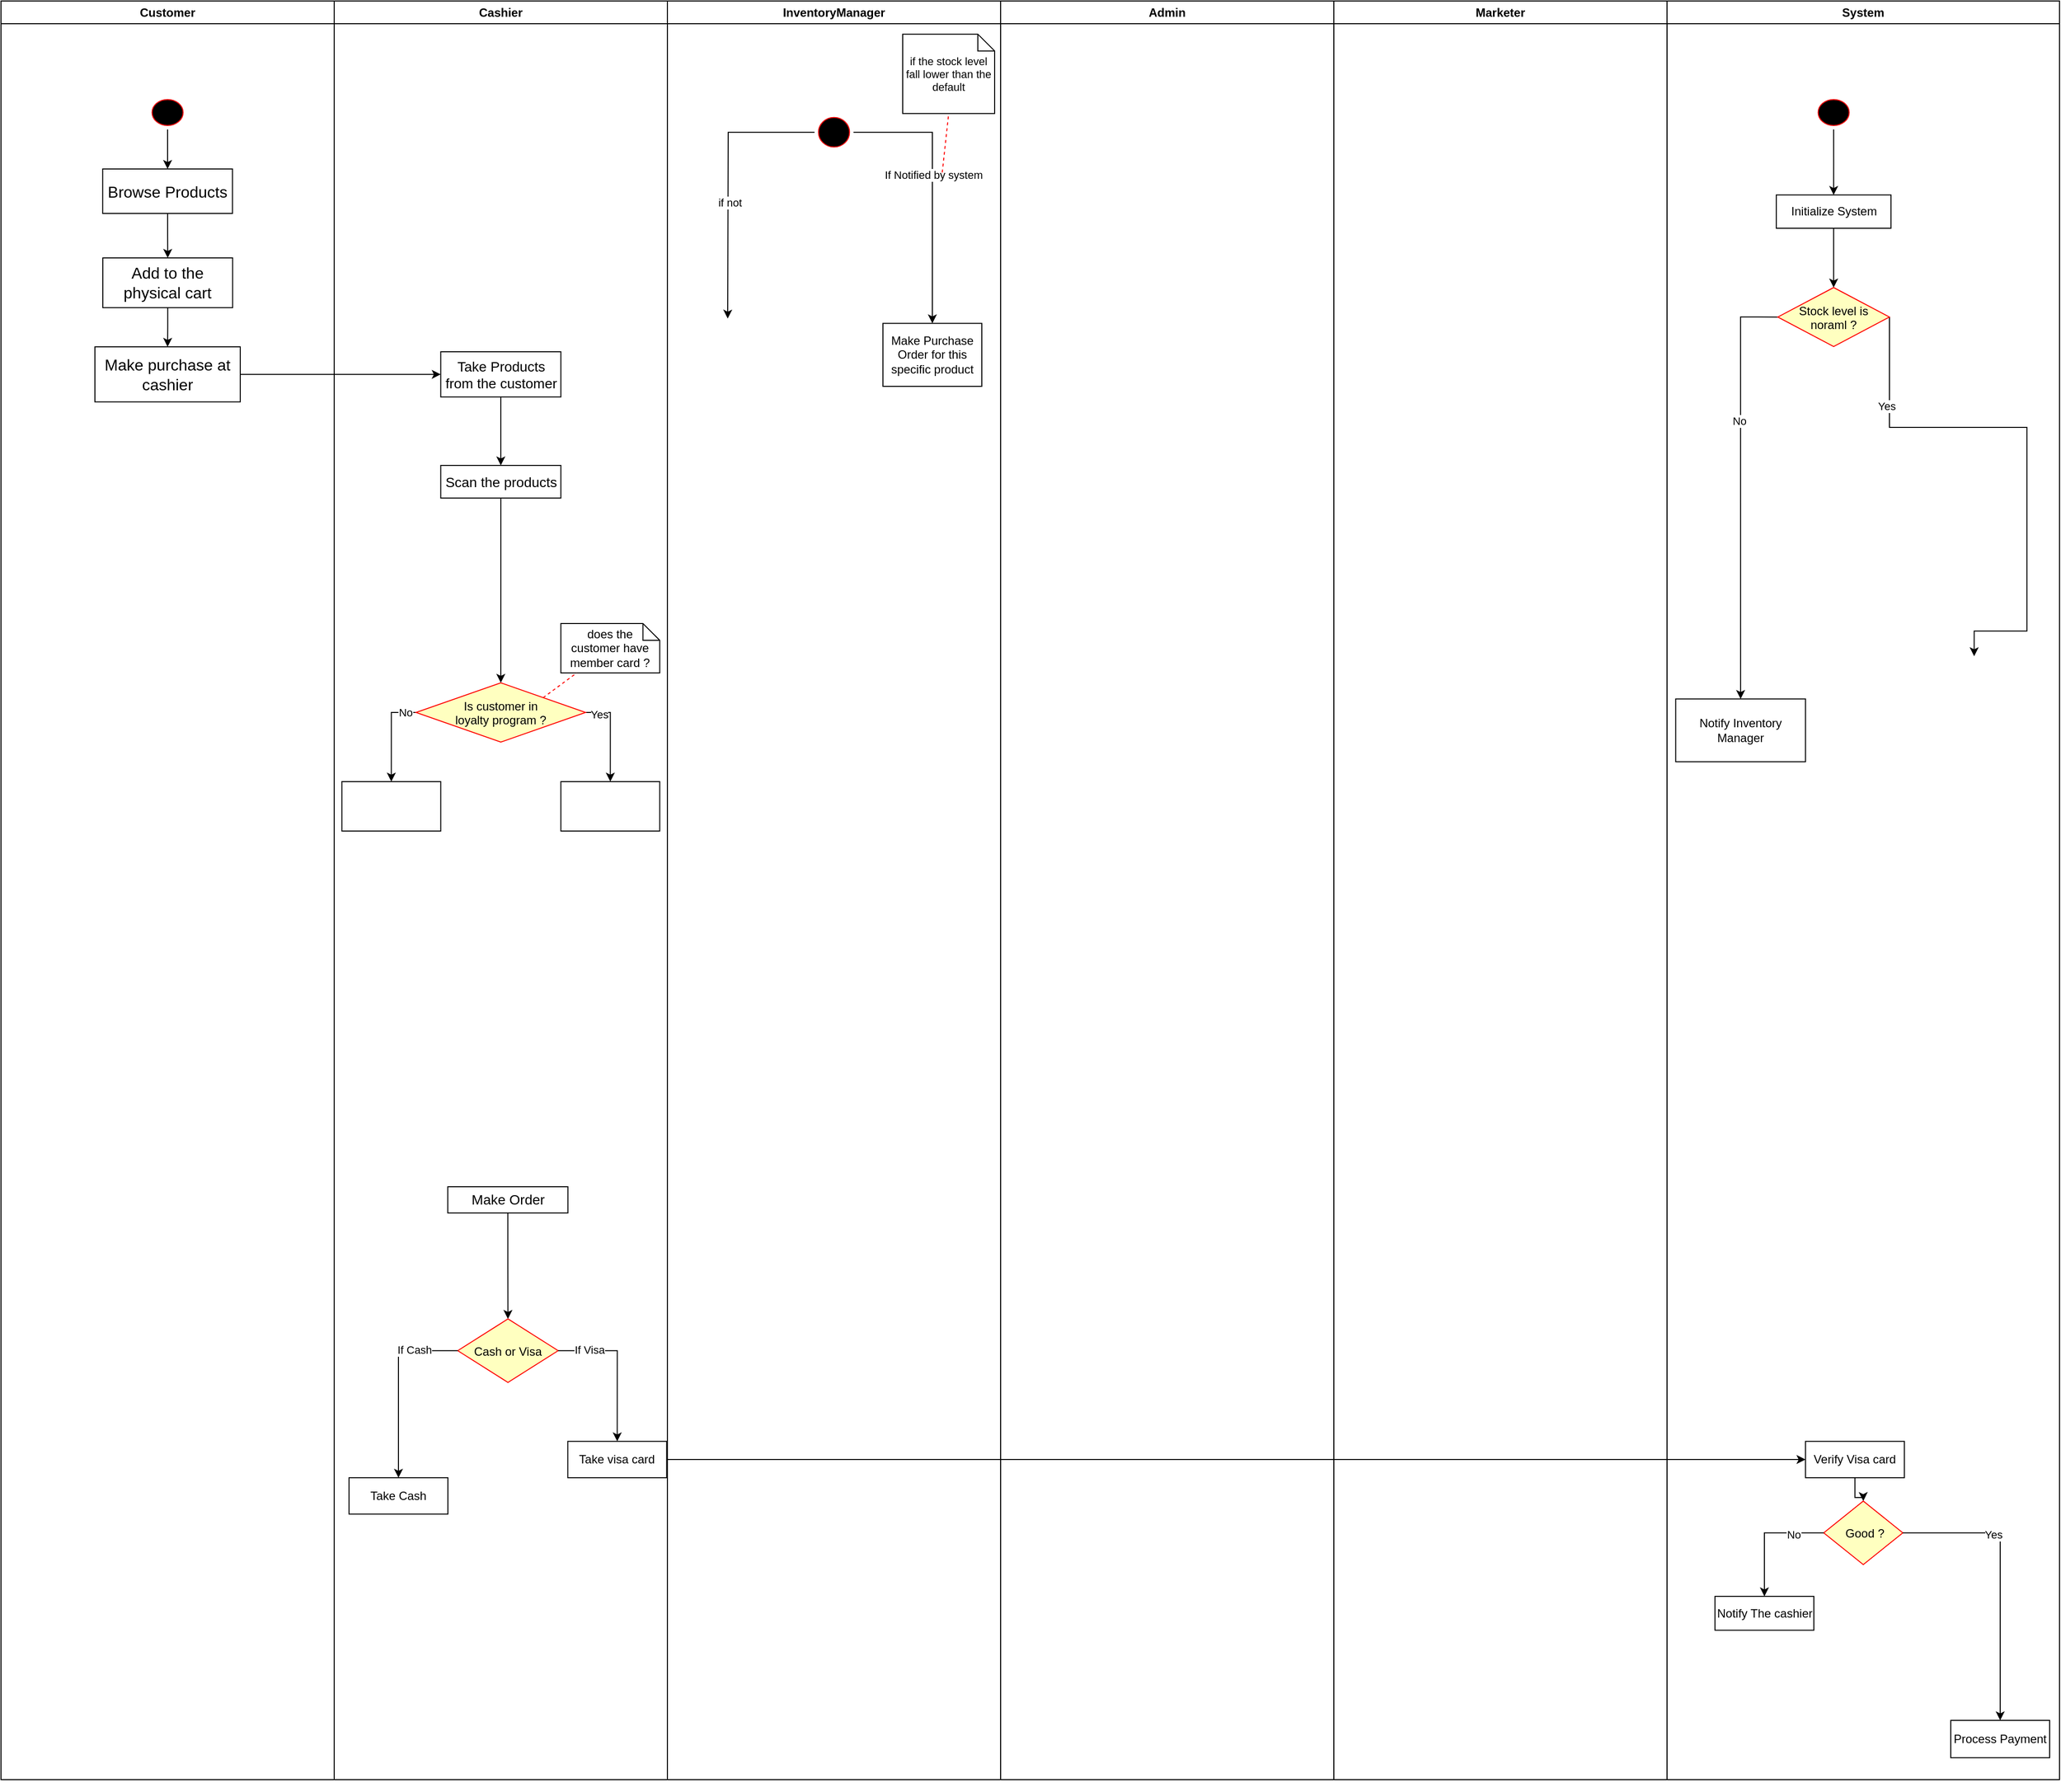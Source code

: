 <mxfile version="24.5.5" type="github">
  <diagram name="Page-1" id="e7e014a7-5840-1c2e-5031-d8a46d1fe8dd">
    <mxGraphModel dx="838" dy="421" grid="1" gridSize="10" guides="1" tooltips="1" connect="1" arrows="1" fold="1" page="1" pageScale="1" pageWidth="1169" pageHeight="826" background="none" math="0" shadow="0">
      <root>
        <mxCell id="0" />
        <mxCell id="1" parent="0" />
        <mxCell id="C72brB4j45OvjQnRRJuR-45" value="" style="group" vertex="1" connectable="0" parent="1">
          <mxGeometry x="158" y="210" width="2082" height="1800" as="geometry" />
        </mxCell>
        <mxCell id="C72brB4j45OvjQnRRJuR-41" value="" style="group" vertex="1" connectable="0" parent="C72brB4j45OvjQnRRJuR-45">
          <mxGeometry width="1011.024" height="1800" as="geometry" />
        </mxCell>
        <mxCell id="C72brB4j45OvjQnRRJuR-121" value="" style="group" vertex="1" connectable="0" parent="C72brB4j45OvjQnRRJuR-41">
          <mxGeometry width="1011.024" height="1800" as="geometry" />
        </mxCell>
        <mxCell id="2" value="Customer" style="swimlane;whiteSpace=wrap" parent="C72brB4j45OvjQnRRJuR-121" vertex="1">
          <mxGeometry width="337.008" height="1800" as="geometry" />
        </mxCell>
        <mxCell id="C72brB4j45OvjQnRRJuR-81" style="edgeStyle=orthogonalEdgeStyle;rounded=0;orthogonalLoop=1;jettySize=auto;html=1;entryX=0.5;entryY=0;entryDx=0;entryDy=0;" edge="1" parent="2" source="C72brB4j45OvjQnRRJuR-46" target="C72brB4j45OvjQnRRJuR-47">
          <mxGeometry relative="1" as="geometry" />
        </mxCell>
        <mxCell id="C72brB4j45OvjQnRRJuR-46" value="" style="ellipse;shape=startState;fillColor=#000000;strokeColor=#ff0000;" vertex="1" parent="2">
          <mxGeometry x="148.8" y="95.69" width="39.39" height="34.31" as="geometry" />
        </mxCell>
        <mxCell id="C72brB4j45OvjQnRRJuR-83" style="edgeStyle=orthogonalEdgeStyle;rounded=0;orthogonalLoop=1;jettySize=auto;html=1;" edge="1" parent="2" source="C72brB4j45OvjQnRRJuR-47" target="C72brB4j45OvjQnRRJuR-82">
          <mxGeometry relative="1" as="geometry" />
        </mxCell>
        <mxCell id="C72brB4j45OvjQnRRJuR-47" value="&lt;font style=&quot;font-size: 16px;&quot;&gt;Browse Products&lt;/font&gt;" style="html=1;dashed=0;whiteSpace=wrap;" vertex="1" parent="2">
          <mxGeometry x="102.85" y="170" width="131.3" height="45" as="geometry" />
        </mxCell>
        <mxCell id="C72brB4j45OvjQnRRJuR-85" style="edgeStyle=orthogonalEdgeStyle;rounded=0;orthogonalLoop=1;jettySize=auto;html=1;" edge="1" parent="2" source="C72brB4j45OvjQnRRJuR-82" target="C72brB4j45OvjQnRRJuR-84">
          <mxGeometry relative="1" as="geometry" />
        </mxCell>
        <mxCell id="C72brB4j45OvjQnRRJuR-82" value="&lt;font style=&quot;font-size: 16px;&quot;&gt;Add to the physical cart&lt;/font&gt;" style="html=1;dashed=0;whiteSpace=wrap;" vertex="1" parent="2">
          <mxGeometry x="103" y="260" width="131.3" height="50.36" as="geometry" />
        </mxCell>
        <mxCell id="C72brB4j45OvjQnRRJuR-84" value="&lt;span style=&quot;font-size: 16px;&quot;&gt;Make purchase at cashier&lt;/span&gt;" style="html=1;dashed=0;whiteSpace=wrap;" vertex="1" parent="2">
          <mxGeometry x="94.99" y="350" width="147" height="55.71" as="geometry" />
        </mxCell>
        <mxCell id="3" value="Cashier" style="swimlane;whiteSpace=wrap;startSize=23;" parent="C72brB4j45OvjQnRRJuR-121" vertex="1">
          <mxGeometry x="337.008" width="337.012" height="1800" as="geometry" />
        </mxCell>
        <mxCell id="C72brB4j45OvjQnRRJuR-89" style="edgeStyle=orthogonalEdgeStyle;rounded=0;orthogonalLoop=1;jettySize=auto;html=1;" edge="1" parent="3" source="C72brB4j45OvjQnRRJuR-86" target="C72brB4j45OvjQnRRJuR-88">
          <mxGeometry relative="1" as="geometry" />
        </mxCell>
        <mxCell id="C72brB4j45OvjQnRRJuR-86" value="&lt;font style=&quot;font-size: 14px;&quot;&gt;Take Products from the customer&lt;/font&gt;" style="html=1;dashed=0;whiteSpace=wrap;" vertex="1" parent="3">
          <mxGeometry x="107.76" y="355" width="121.5" height="45.71" as="geometry" />
        </mxCell>
        <mxCell id="C72brB4j45OvjQnRRJuR-134" style="edgeStyle=orthogonalEdgeStyle;rounded=0;orthogonalLoop=1;jettySize=auto;html=1;entryX=0.5;entryY=0;entryDx=0;entryDy=0;" edge="1" parent="3" source="C72brB4j45OvjQnRRJuR-88" target="C72brB4j45OvjQnRRJuR-123">
          <mxGeometry relative="1" as="geometry" />
        </mxCell>
        <mxCell id="C72brB4j45OvjQnRRJuR-88" value="&lt;font style=&quot;font-size: 14px;&quot;&gt;Scan the products&lt;/font&gt;" style="html=1;dashed=0;whiteSpace=wrap;" vertex="1" parent="3">
          <mxGeometry x="107.76" y="470" width="121.5" height="33.03" as="geometry" />
        </mxCell>
        <mxCell id="C72brB4j45OvjQnRRJuR-122" style="edgeStyle=orthogonalEdgeStyle;rounded=0;orthogonalLoop=1;jettySize=auto;html=1;entryX=0.5;entryY=0;entryDx=0;entryDy=0;" edge="1" parent="3" source="C72brB4j45OvjQnRRJuR-91" target="C72brB4j45OvjQnRRJuR-93">
          <mxGeometry relative="1" as="geometry" />
        </mxCell>
        <mxCell id="C72brB4j45OvjQnRRJuR-91" value="&lt;font style=&quot;font-size: 14px;&quot;&gt;Make Order&lt;/font&gt;" style="html=1;dashed=0;whiteSpace=wrap;" vertex="1" parent="3">
          <mxGeometry x="114.87" y="1200.0" width="121.5" height="26.523" as="geometry" />
        </mxCell>
        <mxCell id="C72brB4j45OvjQnRRJuR-119" value="" style="group" vertex="1" connectable="0" parent="3">
          <mxGeometry x="14.99" y="1333.732" width="321.26" height="197.504" as="geometry" />
        </mxCell>
        <mxCell id="C72brB4j45OvjQnRRJuR-93" value="Cash or Visa" style="rhombus;fillColor=#ffffc0;strokeColor=#ff0000;" vertex="1" parent="C72brB4j45OvjQnRRJuR-119">
          <mxGeometry x="110" width="101.5" height="64.286" as="geometry" />
        </mxCell>
        <mxCell id="C72brB4j45OvjQnRRJuR-102" value="Take visa card" style="html=1;dashed=0;whiteSpace=wrap;" vertex="1" parent="C72brB4j45OvjQnRRJuR-119">
          <mxGeometry x="221.26" y="123.923" width="100" height="36.792" as="geometry" />
        </mxCell>
        <mxCell id="C72brB4j45OvjQnRRJuR-103" value="Take Cash" style="html=1;dashed=0;whiteSpace=wrap;" vertex="1" parent="C72brB4j45OvjQnRRJuR-119">
          <mxGeometry y="160.713" width="100" height="36.792" as="geometry" />
        </mxCell>
        <mxCell id="C72brB4j45OvjQnRRJuR-95" style="edgeStyle=orthogonalEdgeStyle;rounded=0;orthogonalLoop=1;jettySize=auto;html=1;entryX=0.5;entryY=0;entryDx=0;entryDy=0;" edge="1" parent="C72brB4j45OvjQnRRJuR-119" source="C72brB4j45OvjQnRRJuR-93" target="C72brB4j45OvjQnRRJuR-102">
          <mxGeometry relative="1" as="geometry">
            <mxPoint x="286.959" y="257.178" as="targetPoint" />
          </mxGeometry>
        </mxCell>
        <mxCell id="C72brB4j45OvjQnRRJuR-99" value="If Visa" style="edgeLabel;html=1;align=center;verticalAlign=middle;resizable=0;points=[];" vertex="1" connectable="0" parent="C72brB4j45OvjQnRRJuR-95">
          <mxGeometry x="-0.66" y="-3" relative="1" as="geometry">
            <mxPoint x="5" y="-4" as="offset" />
          </mxGeometry>
        </mxCell>
        <mxCell id="C72brB4j45OvjQnRRJuR-97" style="edgeStyle=orthogonalEdgeStyle;rounded=0;orthogonalLoop=1;jettySize=auto;html=1;entryX=0.5;entryY=0;entryDx=0;entryDy=0;" edge="1" parent="C72brB4j45OvjQnRRJuR-119" source="C72brB4j45OvjQnRRJuR-93" target="C72brB4j45OvjQnRRJuR-103">
          <mxGeometry relative="1" as="geometry">
            <mxPoint x="16.959" y="225.035" as="targetPoint" />
          </mxGeometry>
        </mxCell>
        <mxCell id="C72brB4j45OvjQnRRJuR-100" value="If Cash" style="edgeLabel;html=1;align=center;verticalAlign=middle;resizable=0;points=[];" vertex="1" connectable="0" parent="C72brB4j45OvjQnRRJuR-97">
          <mxGeometry x="-0.536" relative="1" as="geometry">
            <mxPoint y="-1" as="offset" />
          </mxGeometry>
        </mxCell>
        <mxCell id="C72brB4j45OvjQnRRJuR-139" style="edgeStyle=orthogonalEdgeStyle;rounded=0;orthogonalLoop=1;jettySize=auto;html=1;entryX=0.5;entryY=0;entryDx=0;entryDy=0;exitX=1;exitY=0.5;exitDx=0;exitDy=0;" edge="1" parent="3" source="C72brB4j45OvjQnRRJuR-123" target="C72brB4j45OvjQnRRJuR-137">
          <mxGeometry relative="1" as="geometry" />
        </mxCell>
        <mxCell id="C72brB4j45OvjQnRRJuR-141" value="Yes" style="edgeLabel;html=1;align=center;verticalAlign=middle;resizable=0;points=[];" vertex="1" connectable="0" parent="C72brB4j45OvjQnRRJuR-139">
          <mxGeometry x="-0.711" y="-2" relative="1" as="geometry">
            <mxPoint as="offset" />
          </mxGeometry>
        </mxCell>
        <mxCell id="C72brB4j45OvjQnRRJuR-140" style="edgeStyle=orthogonalEdgeStyle;rounded=0;orthogonalLoop=1;jettySize=auto;html=1;entryX=0.5;entryY=0;entryDx=0;entryDy=0;exitX=0;exitY=0.5;exitDx=0;exitDy=0;" edge="1" parent="3" source="C72brB4j45OvjQnRRJuR-123" target="C72brB4j45OvjQnRRJuR-138">
          <mxGeometry relative="1" as="geometry" />
        </mxCell>
        <mxCell id="C72brB4j45OvjQnRRJuR-142" value="No" style="edgeLabel;html=1;align=center;verticalAlign=middle;resizable=0;points=[];" vertex="1" connectable="0" parent="C72brB4j45OvjQnRRJuR-140">
          <mxGeometry x="-0.758" relative="1" as="geometry">
            <mxPoint as="offset" />
          </mxGeometry>
        </mxCell>
        <mxCell id="C72brB4j45OvjQnRRJuR-123" value="Is customer in&#xa;loyalty program ?" style="rhombus;fillColor=#ffffc0;strokeColor=#ff0000;" vertex="1" parent="3">
          <mxGeometry x="82.76" y="690" width="171.5" height="60" as="geometry" />
        </mxCell>
        <mxCell id="C72brB4j45OvjQnRRJuR-137" value="" style="html=1;dashed=0;whiteSpace=wrap;" vertex="1" parent="3">
          <mxGeometry x="229.262" y="790" width="100" height="50" as="geometry" />
        </mxCell>
        <mxCell id="C72brB4j45OvjQnRRJuR-138" value="" style="html=1;dashed=0;whiteSpace=wrap;" vertex="1" parent="3">
          <mxGeometry x="7.762" y="790" width="100" height="50" as="geometry" />
        </mxCell>
        <mxCell id="C72brB4j45OvjQnRRJuR-143" value="does the customer have member card ?" style="shape=note;whiteSpace=wrap;size=17" vertex="1" parent="3">
          <mxGeometry x="229.261" y="630" width="100" height="50" as="geometry" />
        </mxCell>
        <mxCell id="C72brB4j45OvjQnRRJuR-144" value="" style="endArrow=none;strokeColor=#FF0000;endFill=0;rounded=0;dashed=1;exitX=1;exitY=0;exitDx=0;exitDy=0;" edge="1" target="C72brB4j45OvjQnRRJuR-143" parent="3" source="C72brB4j45OvjQnRRJuR-123">
          <mxGeometry relative="1" as="geometry">
            <mxPoint x="184.871" y="480" as="sourcePoint" />
          </mxGeometry>
        </mxCell>
        <mxCell id="4" value="InventoryManager" style="swimlane;whiteSpace=wrap" parent="C72brB4j45OvjQnRRJuR-121" vertex="1">
          <mxGeometry x="674.016" width="337.008" height="1800" as="geometry" />
        </mxCell>
        <mxCell id="C72brB4j45OvjQnRRJuR-73" style="edgeStyle=orthogonalEdgeStyle;rounded=0;orthogonalLoop=1;jettySize=auto;html=1;entryX=0.5;entryY=0;entryDx=0;entryDy=0;" edge="1" parent="4" source="C72brB4j45OvjQnRRJuR-71" target="C72brB4j45OvjQnRRJuR-80">
          <mxGeometry relative="1" as="geometry">
            <mxPoint x="271.357" y="421.519" as="targetPoint" />
          </mxGeometry>
        </mxCell>
        <mxCell id="C72brB4j45OvjQnRRJuR-76" value="If Notified by system" style="edgeLabel;html=1;align=center;verticalAlign=middle;resizable=0;points=[];" vertex="1" connectable="0" parent="C72brB4j45OvjQnRRJuR-73">
          <mxGeometry x="-0.496" y="1" relative="1" as="geometry">
            <mxPoint x="12" y="44" as="offset" />
          </mxGeometry>
        </mxCell>
        <mxCell id="C72brB4j45OvjQnRRJuR-75" style="edgeStyle=orthogonalEdgeStyle;rounded=0;orthogonalLoop=1;jettySize=auto;html=1;" edge="1" parent="4" source="C72brB4j45OvjQnRRJuR-71">
          <mxGeometry relative="1" as="geometry">
            <mxPoint x="60.984" y="321.429" as="targetPoint" />
          </mxGeometry>
        </mxCell>
        <mxCell id="C72brB4j45OvjQnRRJuR-77" value="if not" style="edgeLabel;html=1;align=center;verticalAlign=middle;resizable=0;points=[];" vertex="1" connectable="0" parent="C72brB4j45OvjQnRRJuR-75">
          <mxGeometry x="0.253" y="1" relative="1" as="geometry">
            <mxPoint y="-15" as="offset" />
          </mxGeometry>
        </mxCell>
        <mxCell id="C72brB4j45OvjQnRRJuR-71" value="" style="ellipse;shape=startState;fillColor=#000000;strokeColor=#ff0000;" vertex="1" parent="4">
          <mxGeometry x="148.81" y="113.92" width="39.39" height="37.887" as="geometry" />
        </mxCell>
        <mxCell id="C72brB4j45OvjQnRRJuR-78" value="if the stock level fall lower than the default" style="shape=note;whiteSpace=wrap;size=17;fontSize=11;" vertex="1" parent="4">
          <mxGeometry x="237.98" y="33.566" width="92.98" height="80.357" as="geometry" />
        </mxCell>
        <mxCell id="C72brB4j45OvjQnRRJuR-79" value="" style="endArrow=none;strokeColor=#FF0000;endFill=0;rounded=0;dashed=1;entryX=0.5;entryY=1;entryDx=0;entryDy=0;entryPerimeter=0;" edge="1" target="C72brB4j45OvjQnRRJuR-78" parent="4">
          <mxGeometry relative="1" as="geometry">
            <mxPoint x="277.984" y="173.494" as="sourcePoint" />
          </mxGeometry>
        </mxCell>
        <mxCell id="C72brB4j45OvjQnRRJuR-80" value="Make Purchase Order for this specific product" style="html=1;dashed=0;whiteSpace=wrap;" vertex="1" parent="4">
          <mxGeometry x="217.98" y="326.25" width="100" height="63.75" as="geometry" />
        </mxCell>
        <mxCell id="C72brB4j45OvjQnRRJuR-87" style="edgeStyle=orthogonalEdgeStyle;rounded=0;orthogonalLoop=1;jettySize=auto;html=1;entryX=0;entryY=0.5;entryDx=0;entryDy=0;" edge="1" parent="C72brB4j45OvjQnRRJuR-121" source="C72brB4j45OvjQnRRJuR-84" target="C72brB4j45OvjQnRRJuR-86">
          <mxGeometry relative="1" as="geometry" />
        </mxCell>
        <mxCell id="C72brB4j45OvjQnRRJuR-42" value="Admin" style="swimlane;whiteSpace=wrap" vertex="1" parent="C72brB4j45OvjQnRRJuR-45">
          <mxGeometry x="1011.028" width="337.008" height="1800" as="geometry" />
        </mxCell>
        <mxCell id="C72brB4j45OvjQnRRJuR-43" value="Marketer" style="swimlane;whiteSpace=wrap" vertex="1" parent="C72brB4j45OvjQnRRJuR-45">
          <mxGeometry x="1348.04" width="337.008" height="1800" as="geometry" />
        </mxCell>
        <mxCell id="C72brB4j45OvjQnRRJuR-44" value="System" style="swimlane;whiteSpace=wrap" vertex="1" parent="C72brB4j45OvjQnRRJuR-45">
          <mxGeometry x="1685.053" width="396.947" height="1800" as="geometry" />
        </mxCell>
        <mxCell id="C72brB4j45OvjQnRRJuR-53" value="" style="edgeStyle=orthogonalEdgeStyle;rounded=0;orthogonalLoop=1;jettySize=auto;html=1;entryX=0.5;entryY=0;entryDx=0;entryDy=0;" edge="1" parent="C72brB4j45OvjQnRRJuR-44" source="C72brB4j45OvjQnRRJuR-48" target="C72brB4j45OvjQnRRJuR-54">
          <mxGeometry relative="1" as="geometry">
            <mxPoint x="168.508" y="255.19" as="targetPoint" />
          </mxGeometry>
        </mxCell>
        <mxCell id="C72brB4j45OvjQnRRJuR-48" value="" style="ellipse;shape=startState;fillColor=#000000;strokeColor=#ff0000;" vertex="1" parent="C72brB4j45OvjQnRRJuR-44">
          <mxGeometry x="148.81" y="95.69" width="39.39" height="34.31" as="geometry" />
        </mxCell>
        <mxCell id="C72brB4j45OvjQnRRJuR-56" style="edgeStyle=orthogonalEdgeStyle;rounded=0;orthogonalLoop=1;jettySize=auto;html=1;entryX=0.5;entryY=0;entryDx=0;entryDy=0;" edge="1" parent="C72brB4j45OvjQnRRJuR-44" source="C72brB4j45OvjQnRRJuR-54" target="C72brB4j45OvjQnRRJuR-55">
          <mxGeometry relative="1" as="geometry" />
        </mxCell>
        <mxCell id="C72brB4j45OvjQnRRJuR-54" value="Initialize System" style="html=1;dashed=0;whiteSpace=wrap;" vertex="1" parent="C72brB4j45OvjQnRRJuR-44">
          <mxGeometry x="110.51" y="196.27" width="115.99" height="33.73" as="geometry" />
        </mxCell>
        <mxCell id="C72brB4j45OvjQnRRJuR-65" style="edgeStyle=orthogonalEdgeStyle;rounded=0;orthogonalLoop=1;jettySize=auto;html=1;exitX=1;exitY=0.5;exitDx=0;exitDy=0;" edge="1" parent="C72brB4j45OvjQnRRJuR-44" source="C72brB4j45OvjQnRRJuR-55">
          <mxGeometry relative="1" as="geometry">
            <mxPoint x="310.603" y="663.108" as="targetPoint" />
            <Array as="points">
              <mxPoint x="364" y="431.566" />
              <mxPoint x="364" y="637.59" />
              <mxPoint x="311" y="637.59" />
            </Array>
          </mxGeometry>
        </mxCell>
        <mxCell id="C72brB4j45OvjQnRRJuR-69" value="Yes" style="edgeLabel;html=1;align=center;verticalAlign=middle;resizable=0;points=[];" vertex="1" connectable="0" parent="C72brB4j45OvjQnRRJuR-65">
          <mxGeometry x="-0.664" y="-3" relative="1" as="geometry">
            <mxPoint as="offset" />
          </mxGeometry>
        </mxCell>
        <mxCell id="C72brB4j45OvjQnRRJuR-67" style="edgeStyle=orthogonalEdgeStyle;rounded=0;orthogonalLoop=1;jettySize=auto;html=1;entryX=0.5;entryY=0;entryDx=0;entryDy=0;exitX=0;exitY=0.5;exitDx=0;exitDy=0;" edge="1" parent="C72brB4j45OvjQnRRJuR-44" source="C72brB4j45OvjQnRRJuR-55" target="C72brB4j45OvjQnRRJuR-70">
          <mxGeometry relative="1" as="geometry">
            <mxPoint x="48.0" y="617.539" as="targetPoint" />
          </mxGeometry>
        </mxCell>
        <mxCell id="C72brB4j45OvjQnRRJuR-68" value="No" style="edgeLabel;html=1;align=center;verticalAlign=middle;resizable=0;points=[];" vertex="1" connectable="0" parent="C72brB4j45OvjQnRRJuR-67">
          <mxGeometry x="-0.325" y="-2" relative="1" as="geometry">
            <mxPoint as="offset" />
          </mxGeometry>
        </mxCell>
        <mxCell id="C72brB4j45OvjQnRRJuR-55" value="Stock level is&#xa; noraml ? " style="rhombus;fillColor=#ffffc0;strokeColor=#ff0000;" vertex="1" parent="C72brB4j45OvjQnRRJuR-44">
          <mxGeometry x="112.04" y="290" width="112.92" height="59.64" as="geometry" />
        </mxCell>
        <mxCell id="C72brB4j45OvjQnRRJuR-70" value="Notify Inventory Manager" style="html=1;dashed=0;whiteSpace=wrap;" vertex="1" parent="C72brB4j45OvjQnRRJuR-44">
          <mxGeometry x="8.74" y="706.327" width="131.3" height="63.553" as="geometry" />
        </mxCell>
        <mxCell id="C72brB4j45OvjQnRRJuR-109" style="edgeStyle=orthogonalEdgeStyle;rounded=0;orthogonalLoop=1;jettySize=auto;html=1;entryX=0.5;entryY=0;entryDx=0;entryDy=0;" edge="1" parent="C72brB4j45OvjQnRRJuR-44" source="C72brB4j45OvjQnRRJuR-106" target="C72brB4j45OvjQnRRJuR-108">
          <mxGeometry relative="1" as="geometry" />
        </mxCell>
        <mxCell id="C72brB4j45OvjQnRRJuR-106" value="Verify Visa card" style="html=1;dashed=0;whiteSpace=wrap;" vertex="1" parent="C72brB4j45OvjQnRRJuR-44">
          <mxGeometry x="140.04" y="1457.653" width="100" height="36.792" as="geometry" />
        </mxCell>
        <mxCell id="C72brB4j45OvjQnRRJuR-120" value="" style="group" vertex="1" connectable="0" parent="C72brB4j45OvjQnRRJuR-44">
          <mxGeometry x="48.48" y="1518.077" width="338.47" height="293.363" as="geometry" />
        </mxCell>
        <mxCell id="C72brB4j45OvjQnRRJuR-108" value=" Good ?" style="rhombus;fillColor=#ffffc0;strokeColor=#ff0000;" vertex="1" parent="C72brB4j45OvjQnRRJuR-120">
          <mxGeometry x="109.997" width="80" height="64.286" as="geometry" />
        </mxCell>
        <mxCell id="C72brB4j45OvjQnRRJuR-116" value="Process Payment" style="html=1;dashed=0;whiteSpace=wrap;" vertex="1" parent="C72brB4j45OvjQnRRJuR-120">
          <mxGeometry x="238.47" y="221.921" width="100" height="37.822" as="geometry" />
        </mxCell>
        <mxCell id="C72brB4j45OvjQnRRJuR-117" value="Notify The cashier" style="html=1;dashed=0;whiteSpace=wrap;" vertex="1" parent="C72brB4j45OvjQnRRJuR-120">
          <mxGeometry y="96.425" width="100" height="34.276" as="geometry" />
        </mxCell>
        <mxCell id="C72brB4j45OvjQnRRJuR-111" style="edgeStyle=orthogonalEdgeStyle;rounded=0;orthogonalLoop=1;jettySize=auto;html=1;entryX=0.5;entryY=0;entryDx=0;entryDy=0;" edge="1" parent="C72brB4j45OvjQnRRJuR-120" source="C72brB4j45OvjQnRRJuR-108" target="C72brB4j45OvjQnRRJuR-116">
          <mxGeometry relative="1" as="geometry">
            <mxPoint x="298.467" y="144.643" as="targetPoint" />
          </mxGeometry>
        </mxCell>
        <mxCell id="C72brB4j45OvjQnRRJuR-114" value="Yes" style="edgeLabel;html=1;align=center;verticalAlign=middle;resizable=0;points=[];" vertex="1" connectable="0" parent="C72brB4j45OvjQnRRJuR-111">
          <mxGeometry x="-0.37" y="-1" relative="1" as="geometry">
            <mxPoint as="offset" />
          </mxGeometry>
        </mxCell>
        <mxCell id="C72brB4j45OvjQnRRJuR-113" style="edgeStyle=orthogonalEdgeStyle;rounded=0;orthogonalLoop=1;jettySize=auto;html=1;entryX=0.5;entryY=0;entryDx=0;entryDy=0;" edge="1" parent="C72brB4j45OvjQnRRJuR-120" source="C72brB4j45OvjQnRRJuR-108" target="C72brB4j45OvjQnRRJuR-117">
          <mxGeometry relative="1" as="geometry">
            <mxPoint x="48.467" y="144.643" as="targetPoint" />
          </mxGeometry>
        </mxCell>
        <mxCell id="C72brB4j45OvjQnRRJuR-115" value="No" style="edgeLabel;html=1;align=center;verticalAlign=middle;resizable=0;points=[];" vertex="1" connectable="0" parent="C72brB4j45OvjQnRRJuR-113">
          <mxGeometry x="-0.498" y="1" relative="1" as="geometry">
            <mxPoint as="offset" />
          </mxGeometry>
        </mxCell>
        <mxCell id="C72brB4j45OvjQnRRJuR-107" style="edgeStyle=orthogonalEdgeStyle;rounded=0;orthogonalLoop=1;jettySize=auto;html=1;" edge="1" parent="C72brB4j45OvjQnRRJuR-45" source="C72brB4j45OvjQnRRJuR-102" target="C72brB4j45OvjQnRRJuR-106">
          <mxGeometry relative="1" as="geometry" />
        </mxCell>
      </root>
    </mxGraphModel>
  </diagram>
</mxfile>
